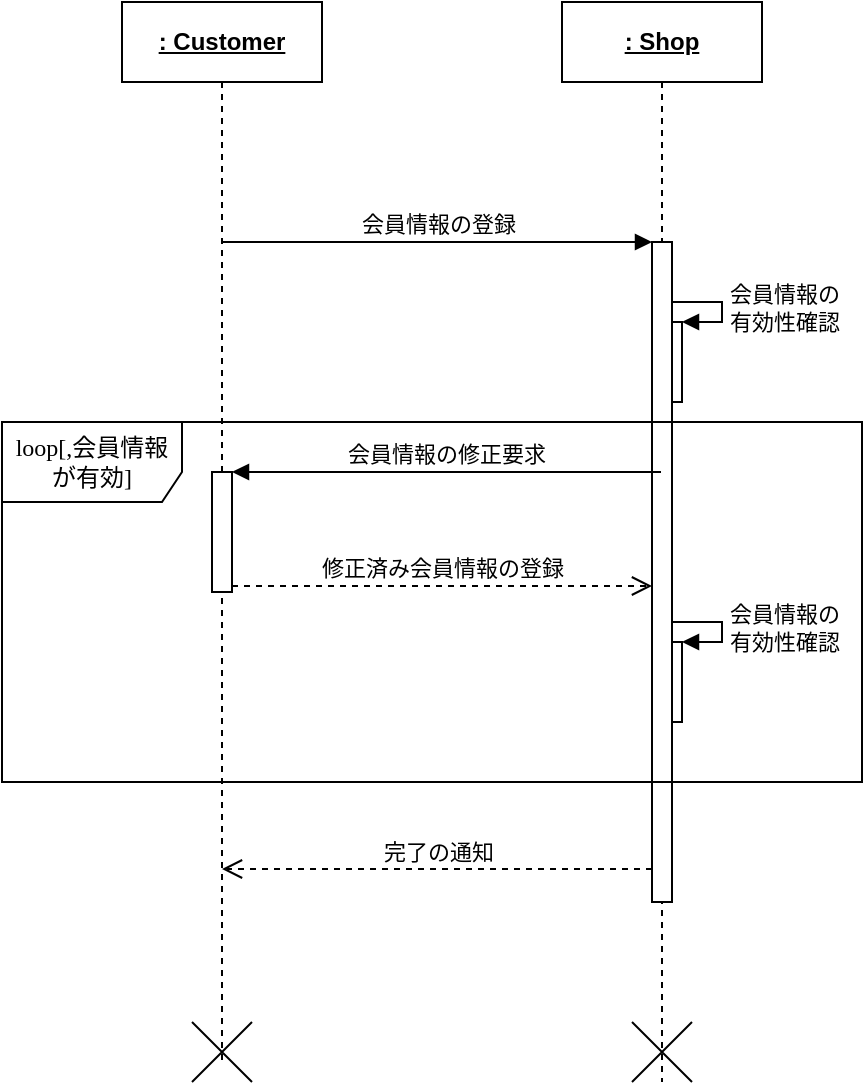 <mxfile version="13.9.1" type="device"><diagram id="MkVmbHgHNmS_N_z46dxM" name="Page-1"><mxGraphModel dx="460" dy="792" grid="1" gridSize="10" guides="1" tooltips="1" connect="1" arrows="1" fold="1" page="1" pageScale="1" pageWidth="827" pageHeight="1169" math="0" shadow="0"><root><mxCell id="0"/><mxCell id="1" parent="0"/><mxCell id="kOaj7a5wRz8EKeFPACqk-1" value="&lt;u&gt;&lt;b&gt;: Customer&lt;/b&gt;&lt;/u&gt;" style="shape=umlLifeline;perimeter=lifelinePerimeter;whiteSpace=wrap;html=1;container=1;collapsible=0;recursiveResize=0;outlineConnect=0;" vertex="1" parent="1"><mxGeometry x="90" y="120" width="100" height="530" as="geometry"/></mxCell><mxCell id="kOaj7a5wRz8EKeFPACqk-11" value="" style="html=1;points=[];perimeter=orthogonalPerimeter;fontFamily=&quot;Roboto mono&quot;;fontSource=https%3A%2F%2Ffonts.googleapis.com%2Fcss%3Ffamily%3D%2522Roboto%2Bmono%2522;" vertex="1" parent="kOaj7a5wRz8EKeFPACqk-1"><mxGeometry x="45" y="235" width="10" height="60" as="geometry"/></mxCell><mxCell id="kOaj7a5wRz8EKeFPACqk-19" value="" style="shape=umlDestroy;fontFamily=&quot;Roboto mono&quot;;fontSource=https%3A%2F%2Ffonts.googleapis.com%2Fcss%3Ffamily%3D%2522Roboto%2Bmono%2522;" vertex="1" parent="kOaj7a5wRz8EKeFPACqk-1"><mxGeometry x="35" y="510" width="30" height="30" as="geometry"/></mxCell><mxCell id="kOaj7a5wRz8EKeFPACqk-4" value="&lt;u&gt;&lt;b&gt;: Shop&lt;/b&gt;&lt;/u&gt;" style="shape=umlLifeline;perimeter=lifelinePerimeter;whiteSpace=wrap;html=1;container=1;collapsible=0;recursiveResize=0;outlineConnect=0;" vertex="1" parent="1"><mxGeometry x="310" y="120" width="100" height="540" as="geometry"/></mxCell><mxCell id="kOaj7a5wRz8EKeFPACqk-9" value="" style="html=1;points=[];perimeter=orthogonalPerimeter;fontFamily=&quot;Roboto mono&quot;;fontSource=https%3A%2F%2Ffonts.googleapis.com%2Fcss%3Ffamily%3D%2522Roboto%2Bmono%2522;" vertex="1" parent="kOaj7a5wRz8EKeFPACqk-4"><mxGeometry x="50" y="160" width="10" height="40" as="geometry"/></mxCell><mxCell id="kOaj7a5wRz8EKeFPACqk-10" value="会員情報の&lt;br&gt;有効性確認" style="edgeStyle=orthogonalEdgeStyle;html=1;align=left;spacingLeft=2;endArrow=block;rounded=0;entryX=1;entryY=0;fontFamily=&quot;Roboto mono&quot;;fontSource=https%3A%2F%2Ffonts.googleapis.com%2Fcss%3Ffamily%3D%2522Roboto%2Bmono%2522;" edge="1" target="kOaj7a5wRz8EKeFPACqk-9" parent="kOaj7a5wRz8EKeFPACqk-4"><mxGeometry relative="1" as="geometry"><mxPoint x="55" y="150" as="sourcePoint"/><Array as="points"><mxPoint x="80" y="150"/></Array></mxGeometry></mxCell><mxCell id="kOaj7a5wRz8EKeFPACqk-14" value="" style="html=1;points=[];perimeter=orthogonalPerimeter;fontFamily=&quot;Roboto mono&quot;;fontSource=https%3A%2F%2Ffonts.googleapis.com%2Fcss%3Ffamily%3D%2522Roboto%2Bmono%2522;" vertex="1" parent="kOaj7a5wRz8EKeFPACqk-4"><mxGeometry x="50" y="320" width="10" height="40" as="geometry"/></mxCell><mxCell id="kOaj7a5wRz8EKeFPACqk-15" value="会員情報の&lt;br&gt;有効性確認" style="edgeStyle=orthogonalEdgeStyle;html=1;align=left;spacingLeft=2;endArrow=block;rounded=0;entryX=1;entryY=0;fontFamily=&quot;Roboto mono&quot;;fontSource=https%3A%2F%2Ffonts.googleapis.com%2Fcss%3Ffamily%3D%2522Roboto%2Bmono%2522;" edge="1" parent="kOaj7a5wRz8EKeFPACqk-4" target="kOaj7a5wRz8EKeFPACqk-14"><mxGeometry relative="1" as="geometry"><mxPoint x="55" y="310" as="sourcePoint"/><Array as="points"><mxPoint x="80" y="310"/></Array></mxGeometry></mxCell><mxCell id="kOaj7a5wRz8EKeFPACqk-5" value="" style="html=1;points=[];perimeter=orthogonalPerimeter;fontFamily=&quot;Roboto mono&quot;;fontSource=https%3A%2F%2Ffonts.googleapis.com%2Fcss%3Ffamily%3D%2522Roboto%2Bmono%2522;" vertex="1" parent="kOaj7a5wRz8EKeFPACqk-4"><mxGeometry x="45" y="120" width="10" height="330" as="geometry"/></mxCell><mxCell id="kOaj7a5wRz8EKeFPACqk-20" value="" style="shape=umlDestroy;fontFamily=&quot;Roboto mono&quot;;fontSource=https%3A%2F%2Ffonts.googleapis.com%2Fcss%3Ffamily%3D%2522Roboto%2Bmono%2522;" vertex="1" parent="kOaj7a5wRz8EKeFPACqk-4"><mxGeometry x="35" y="510" width="30" height="30" as="geometry"/></mxCell><mxCell id="kOaj7a5wRz8EKeFPACqk-6" value="会員情報の登録" style="html=1;verticalAlign=bottom;endArrow=block;entryX=0;entryY=0;fontFamily=&quot;Roboto mono&quot;;fontSource=https%3A%2F%2Ffonts.googleapis.com%2Fcss%3Ffamily%3D%2522Roboto%2Bmono%2522;" edge="1" target="kOaj7a5wRz8EKeFPACqk-5" parent="1" source="kOaj7a5wRz8EKeFPACqk-1"><mxGeometry relative="1" as="geometry"><mxPoint x="220" y="240" as="sourcePoint"/></mxGeometry></mxCell><mxCell id="kOaj7a5wRz8EKeFPACqk-7" value="完了の通知" style="html=1;verticalAlign=bottom;endArrow=open;dashed=1;endSize=8;exitX=0;exitY=0.95;fontFamily=&quot;Roboto mono&quot;;fontSource=https%3A%2F%2Ffonts.googleapis.com%2Fcss%3Ffamily%3D%2522Roboto%2Bmono%2522;" edge="1" source="kOaj7a5wRz8EKeFPACqk-5" parent="1" target="kOaj7a5wRz8EKeFPACqk-1"><mxGeometry relative="1" as="geometry"><mxPoint x="220" y="316" as="targetPoint"/></mxGeometry></mxCell><mxCell id="kOaj7a5wRz8EKeFPACqk-12" value="会員情報の修正要求" style="html=1;verticalAlign=bottom;endArrow=block;entryX=1;entryY=0;fontFamily=&quot;Roboto mono&quot;;fontSource=https%3A%2F%2Ffonts.googleapis.com%2Fcss%3Ffamily%3D%2522Roboto%2Bmono%2522;" edge="1" target="kOaj7a5wRz8EKeFPACqk-11" parent="1" source="kOaj7a5wRz8EKeFPACqk-4"><mxGeometry relative="1" as="geometry"><mxPoint x="200" y="320" as="sourcePoint"/></mxGeometry></mxCell><mxCell id="kOaj7a5wRz8EKeFPACqk-13" value="修正済み会員情報の登録" style="html=1;verticalAlign=bottom;endArrow=open;dashed=1;endSize=8;exitX=1;exitY=0.95;fontFamily=&quot;Roboto mono&quot;;fontSource=https%3A%2F%2Ffonts.googleapis.com%2Fcss%3Ffamily%3D%2522Roboto%2Bmono%2522;" edge="1" source="kOaj7a5wRz8EKeFPACqk-11" parent="1" target="kOaj7a5wRz8EKeFPACqk-5"><mxGeometry relative="1" as="geometry"><mxPoint x="200" y="412" as="targetPoint"/></mxGeometry></mxCell><mxCell id="kOaj7a5wRz8EKeFPACqk-16" value="loop[,会員情報が有効]" style="shape=umlFrame;whiteSpace=wrap;html=1;width=90;height=40;fontFamily=&quot;Roboto mono&quot;;fontSource=https%3A%2F%2Ffonts.googleapis.com%2Fcss%3Ffamily%3D%2522Roboto%2Bmono%2522;" vertex="1" parent="1"><mxGeometry x="30" y="330" width="430" height="180" as="geometry"/></mxCell></root></mxGraphModel></diagram></mxfile>